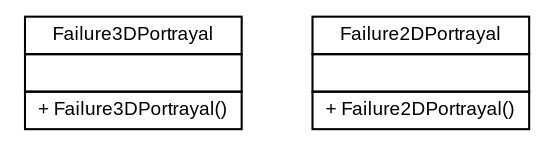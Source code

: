 #!/usr/local/bin/dot
#
# Class diagram 
# Generated by UMLGraph version 5.1 (http://www.umlgraph.org/)
#

digraph G {
	edge [fontname="arial",fontsize=10,labelfontname="arial",labelfontsize=10];
	node [fontname="arial",fontsize=10,shape=plaintext];
	nodesep=0.25;
	ranksep=0.5;
	// es.upm.dit.gsi.shanks.model.event.failiure.portrayal.Failure3DPortrayal
	c1670 [label=<<table title="es.upm.dit.gsi.shanks.model.event.failiure.portrayal.Failure3DPortrayal" border="0" cellborder="1" cellspacing="0" cellpadding="2" port="p" href="./Failure3DPortrayal.html">
		<tr><td><table border="0" cellspacing="0" cellpadding="1">
<tr><td align="center" balign="center"> Failure3DPortrayal </td></tr>
		</table></td></tr>
		<tr><td><table border="0" cellspacing="0" cellpadding="1">
<tr><td align="left" balign="left">  </td></tr>
		</table></td></tr>
		<tr><td><table border="0" cellspacing="0" cellpadding="1">
<tr><td align="left" balign="left"> + Failure3DPortrayal() </td></tr>
		</table></td></tr>
		</table>>, fontname="arial", fontcolor="black", fontsize=9.0];
	// es.upm.dit.gsi.shanks.model.event.failiure.portrayal.Failure2DPortrayal
	c1671 [label=<<table title="es.upm.dit.gsi.shanks.model.event.failiure.portrayal.Failure2DPortrayal" border="0" cellborder="1" cellspacing="0" cellpadding="2" port="p" href="./Failure2DPortrayal.html">
		<tr><td><table border="0" cellspacing="0" cellpadding="1">
<tr><td align="center" balign="center"> Failure2DPortrayal </td></tr>
		</table></td></tr>
		<tr><td><table border="0" cellspacing="0" cellpadding="1">
<tr><td align="left" balign="left">  </td></tr>
		</table></td></tr>
		<tr><td><table border="0" cellspacing="0" cellpadding="1">
<tr><td align="left" balign="left"> + Failure2DPortrayal() </td></tr>
		</table></td></tr>
		</table>>, fontname="arial", fontcolor="black", fontsize=9.0];
}


